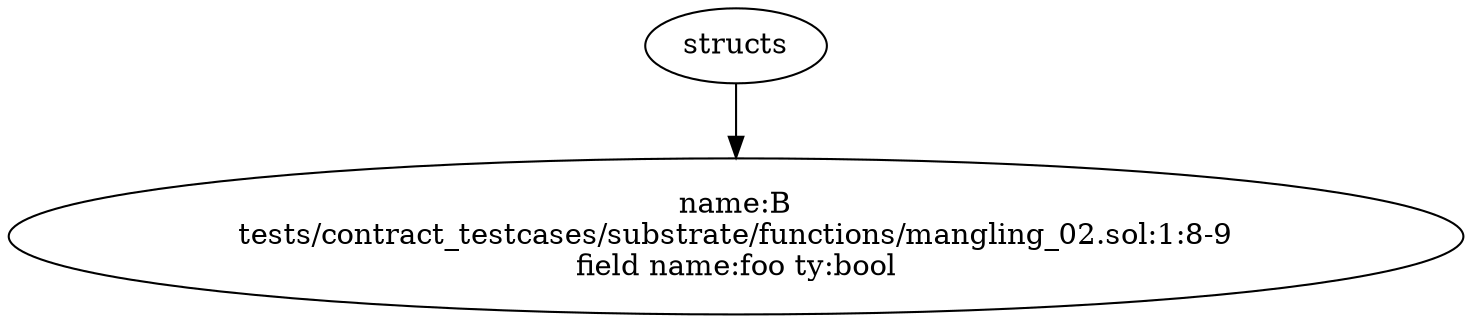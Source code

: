 strict digraph "tests/contract_testcases/substrate/functions/mangling_02.sol" {
	B [label="name:B\ntests/contract_testcases/substrate/functions/mangling_02.sol:1:8-9\nfield name:foo ty:bool"]
	structs -> B
}

